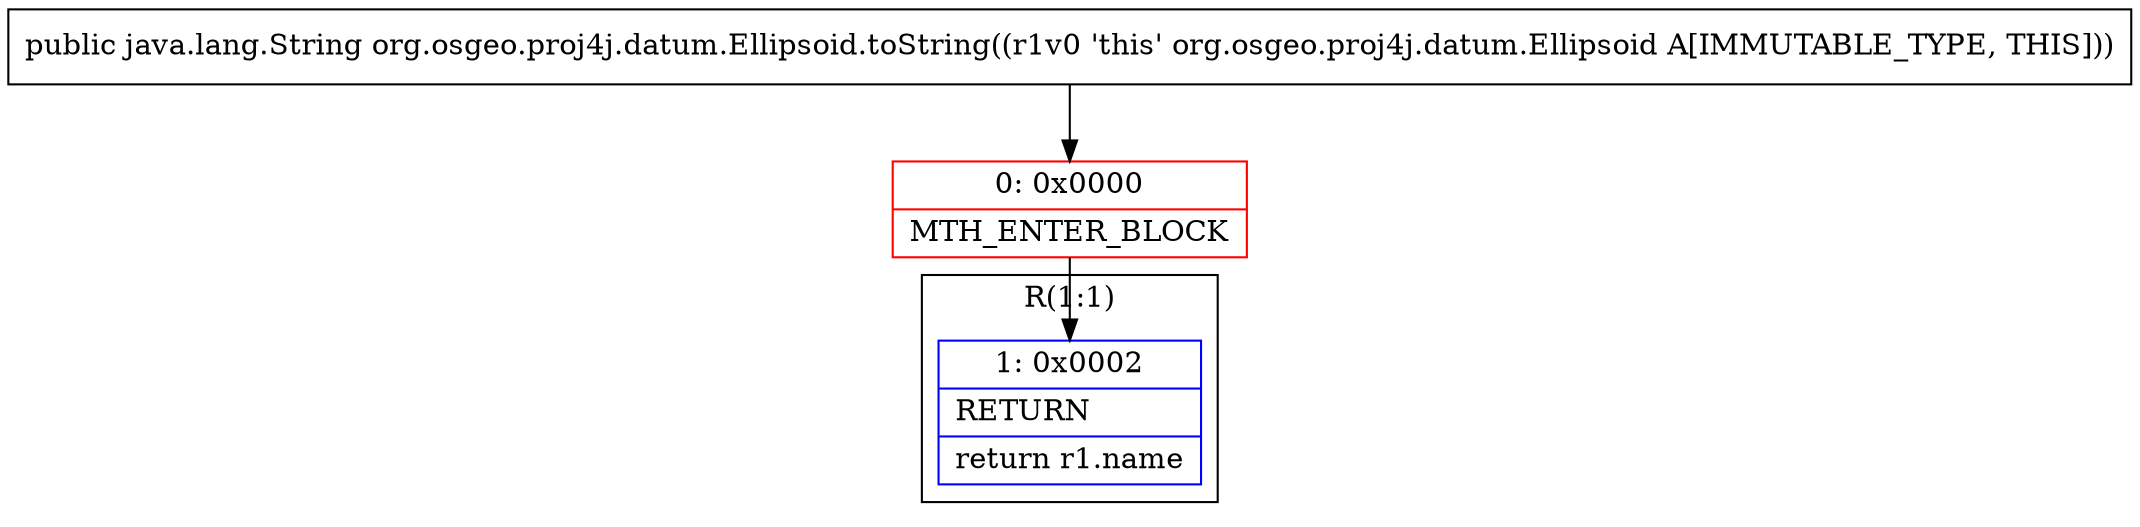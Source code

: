 digraph "CFG fororg.osgeo.proj4j.datum.Ellipsoid.toString()Ljava\/lang\/String;" {
subgraph cluster_Region_440878918 {
label = "R(1:1)";
node [shape=record,color=blue];
Node_1 [shape=record,label="{1\:\ 0x0002|RETURN\l|return r1.name\l}"];
}
Node_0 [shape=record,color=red,label="{0\:\ 0x0000|MTH_ENTER_BLOCK\l}"];
MethodNode[shape=record,label="{public java.lang.String org.osgeo.proj4j.datum.Ellipsoid.toString((r1v0 'this' org.osgeo.proj4j.datum.Ellipsoid A[IMMUTABLE_TYPE, THIS])) }"];
MethodNode -> Node_0;
Node_0 -> Node_1;
}

